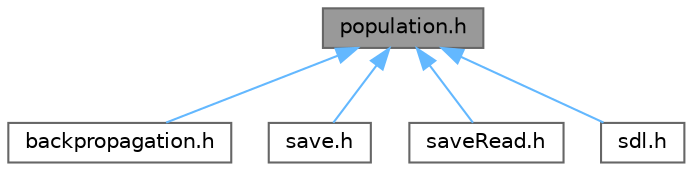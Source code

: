 digraph "population.h"
{
 // LATEX_PDF_SIZE
  bgcolor="transparent";
  edge [fontname=Helvetica,fontsize=10,labelfontname=Helvetica,labelfontsize=10];
  node [fontname=Helvetica,fontsize=10,shape=box,height=0.2,width=0.4];
  Node1 [id="Node000001",label="population.h",height=0.2,width=0.4,color="gray40", fillcolor="grey60", style="filled", fontcolor="black",tooltip="Fonctions de gestion des populations (création, destruction, modification)"];
  Node1 -> Node2 [id="edge1_Node000001_Node000002",dir="back",color="steelblue1",style="solid",tooltip=" "];
  Node2 [id="Node000002",label="backpropagation.h",height=0.2,width=0.4,color="grey40", fillcolor="white", style="filled",URL="$backpropagation_8h_source.html",tooltip=" "];
  Node1 -> Node3 [id="edge2_Node000001_Node000003",dir="back",color="steelblue1",style="solid",tooltip=" "];
  Node3 [id="Node000003",label="save.h",height=0.2,width=0.4,color="grey40", fillcolor="white", style="filled",URL="$save_8h.html",tooltip="Fonctions de sauvegarde et de chargement d'un reseau de neurones."];
  Node1 -> Node4 [id="edge3_Node000001_Node000004",dir="back",color="steelblue1",style="solid",tooltip=" "];
  Node4 [id="Node000004",label="saveRead.h",height=0.2,width=0.4,color="grey40", fillcolor="white", style="filled",URL="$saveRead_8h_source.html",tooltip=" "];
  Node1 -> Node5 [id="edge4_Node000001_Node000005",dir="back",color="steelblue1",style="solid",tooltip=" "];
  Node5 [id="Node000005",label="sdl.h",height=0.2,width=0.4,color="grey40", fillcolor="white", style="filled",URL="$sdl_8h_source.html",tooltip=" "];
}

